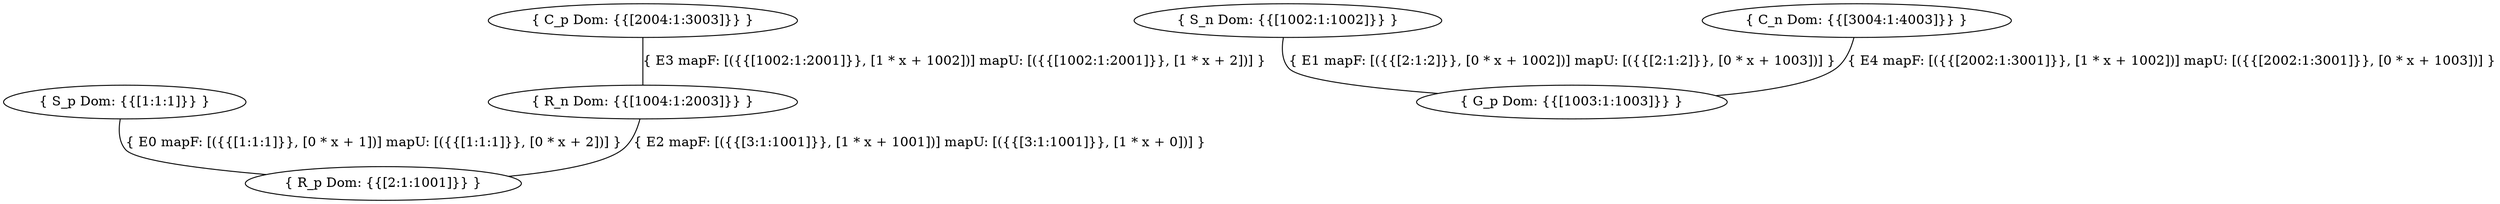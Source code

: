 digraph G{
    ratio="fill"
    node[shape="ellipse"]
    S_p [label="{ S_p Dom: {{[1:1:1]}} }"]
    R_p [label="{ R_p Dom: {{[2:1:1001]}} }"]
    S_n [label="{ S_n Dom: {{[1002:1:1002]}} }"]
    G_p [label="{ G_p Dom: {{[1003:1:1003]}} }"]
    R_n [label="{ R_n Dom: {{[1004:1:2003]}} }"]
    C_p [label="{ C_p Dom: {{[2004:1:3003]}} }"]
    C_n [label="{ C_n Dom: {{[3004:1:4003]}} }"]
    
S_p -> R_p [label="{ E0 mapF: [({{[1:1:1]}}, [0 * x + 1])] mapU: [({{[1:1:1]}}, [0 * x + 2])] }", arrowhead="none"]
    S_n -> G_p [label="{ E1 mapF: [({{[2:1:2]}}, [0 * x + 1002])] mapU: [({{[2:1:2]}}, [0 * x + 1003])] }", arrowhead="none"]
    R_n -> R_p [label="{ E2 mapF: [({{[3:1:1001]}}, [1 * x + 1001])] mapU: [({{[3:1:1001]}}, [1 * x + 0])] }", arrowhead="none"]
    C_p -> R_n [label="{ E3 mapF: [({{[1002:1:2001]}}, [1 * x + 1002])] mapU: [({{[1002:1:2001]}}, [1 * x + 2])] }", arrowhead="none"]
    C_n -> G_p [label="{ E4 mapF: [({{[2002:1:3001]}}, [1 * x + 1002])] mapU: [({{[2002:1:3001]}}, [0 * x + 1003])] }", arrowhead="none"]
    
}
